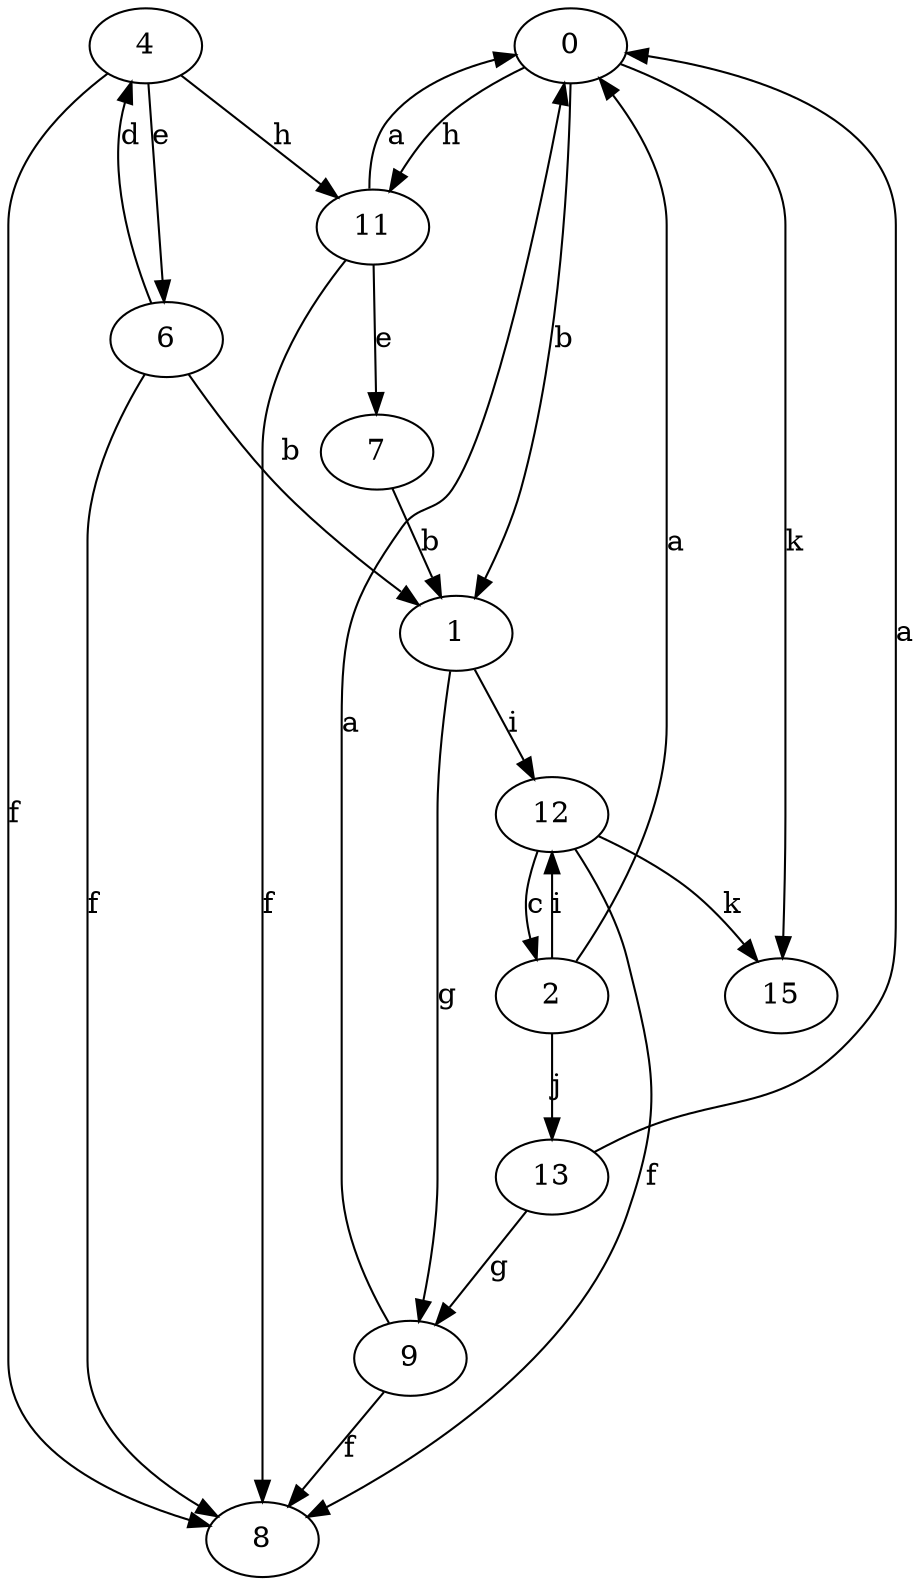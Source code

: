 strict digraph  {
0;
1;
2;
4;
6;
7;
8;
9;
11;
12;
13;
15;
0 -> 1  [label=b];
0 -> 11  [label=h];
0 -> 15  [label=k];
1 -> 9  [label=g];
1 -> 12  [label=i];
2 -> 0  [label=a];
2 -> 12  [label=i];
2 -> 13  [label=j];
4 -> 6  [label=e];
4 -> 8  [label=f];
4 -> 11  [label=h];
6 -> 1  [label=b];
6 -> 4  [label=d];
6 -> 8  [label=f];
7 -> 1  [label=b];
9 -> 0  [label=a];
9 -> 8  [label=f];
11 -> 0  [label=a];
11 -> 7  [label=e];
11 -> 8  [label=f];
12 -> 2  [label=c];
12 -> 8  [label=f];
12 -> 15  [label=k];
13 -> 0  [label=a];
13 -> 9  [label=g];
}
